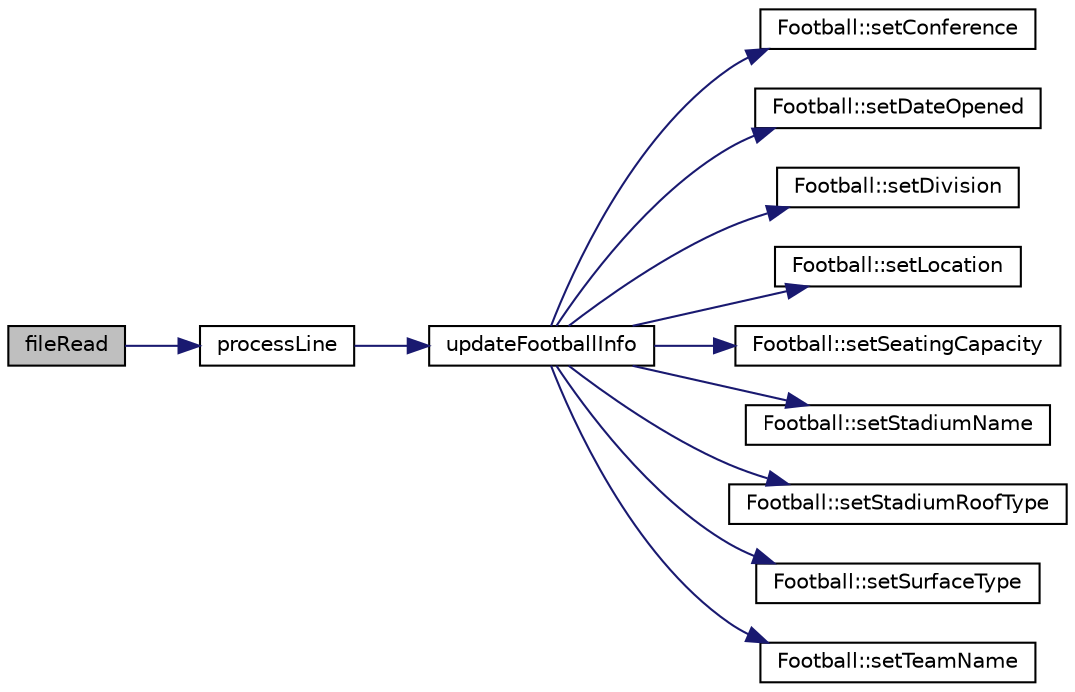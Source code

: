digraph "fileRead"
{
 // LATEX_PDF_SIZE
  edge [fontname="Helvetica",fontsize="10",labelfontname="Helvetica",labelfontsize="10"];
  node [fontname="Helvetica",fontsize="10",shape=record];
  rankdir="LR";
  Node1 [label="fileRead",height=0.2,width=0.4,color="black", fillcolor="grey75", style="filled", fontcolor="black",tooltip=" "];
  Node1 -> Node2 [color="midnightblue",fontsize="10",style="solid",fontname="Helvetica"];
  Node2 [label="processLine",height=0.2,width=0.4,color="black", fillcolor="white", style="filled",URL="$init_8cpp.html#af7f3614e268583403c9939ca8521b98a",tooltip=" "];
  Node2 -> Node3 [color="midnightblue",fontsize="10",style="solid",fontname="Helvetica"];
  Node3 [label="updateFootballInfo",height=0.2,width=0.4,color="black", fillcolor="white", style="filled",URL="$init_8cpp.html#a48e69591d0ec65e85ab9a184b3026692",tooltip=" "];
  Node3 -> Node4 [color="midnightblue",fontsize="10",style="solid",fontname="Helvetica"];
  Node4 [label="Football::setConference",height=0.2,width=0.4,color="black", fillcolor="white", style="filled",URL="$class_football.html#a7a4cf083f24750b12a3b7f4716407583",tooltip=" "];
  Node3 -> Node5 [color="midnightblue",fontsize="10",style="solid",fontname="Helvetica"];
  Node5 [label="Football::setDateOpened",height=0.2,width=0.4,color="black", fillcolor="white", style="filled",URL="$class_football.html#a005b1a4e38f96b0726c6be660528074c",tooltip=" "];
  Node3 -> Node6 [color="midnightblue",fontsize="10",style="solid",fontname="Helvetica"];
  Node6 [label="Football::setDivision",height=0.2,width=0.4,color="black", fillcolor="white", style="filled",URL="$class_football.html#ab1426b08b3b8fe37c4451097f5f70c64",tooltip=" "];
  Node3 -> Node7 [color="midnightblue",fontsize="10",style="solid",fontname="Helvetica"];
  Node7 [label="Football::setLocation",height=0.2,width=0.4,color="black", fillcolor="white", style="filled",URL="$class_football.html#acdd13663d5a113042cd2e075c725cb01",tooltip=" "];
  Node3 -> Node8 [color="midnightblue",fontsize="10",style="solid",fontname="Helvetica"];
  Node8 [label="Football::setSeatingCapacity",height=0.2,width=0.4,color="black", fillcolor="white", style="filled",URL="$class_football.html#adba27e14199107914cd78db40fdd143c",tooltip=" "];
  Node3 -> Node9 [color="midnightblue",fontsize="10",style="solid",fontname="Helvetica"];
  Node9 [label="Football::setStadiumName",height=0.2,width=0.4,color="black", fillcolor="white", style="filled",URL="$class_football.html#a3bbbdb96d8c9bfe2c2f8c64883d7ae46",tooltip=" "];
  Node3 -> Node10 [color="midnightblue",fontsize="10",style="solid",fontname="Helvetica"];
  Node10 [label="Football::setStadiumRoofType",height=0.2,width=0.4,color="black", fillcolor="white", style="filled",URL="$class_football.html#ad697a8ad2987cc8e824c38d2b00d6655",tooltip=" "];
  Node3 -> Node11 [color="midnightblue",fontsize="10",style="solid",fontname="Helvetica"];
  Node11 [label="Football::setSurfaceType",height=0.2,width=0.4,color="black", fillcolor="white", style="filled",URL="$class_football.html#ab6e5c0a3e8393a7bc0ff73160ad35927",tooltip=" "];
  Node3 -> Node12 [color="midnightblue",fontsize="10",style="solid",fontname="Helvetica"];
  Node12 [label="Football::setTeamName",height=0.2,width=0.4,color="black", fillcolor="white", style="filled",URL="$class_football.html#ac41eaab08c2642bbace07dddfba3793f",tooltip=" "];
}
